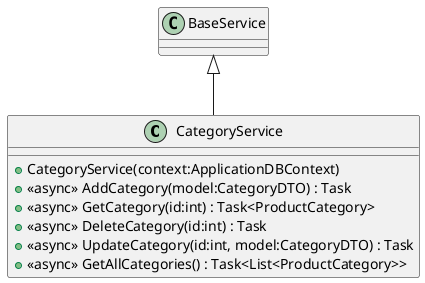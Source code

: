 @startuml
class CategoryService {
    + CategoryService(context:ApplicationDBContext)
    + <<async>> AddCategory(model:CategoryDTO) : Task
    + <<async>> GetCategory(id:int) : Task<ProductCategory>
    + <<async>> DeleteCategory(id:int) : Task
    + <<async>> UpdateCategory(id:int, model:CategoryDTO) : Task
    + <<async>> GetAllCategories() : Task<List<ProductCategory>>
}
BaseService <|-- CategoryService
@enduml

